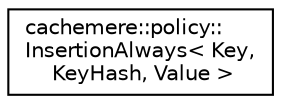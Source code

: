 digraph "Graphical Class Hierarchy"
{
 // LATEX_PDF_SIZE
  edge [fontname="Helvetica",fontsize="10",labelfontname="Helvetica",labelfontsize="10"];
  node [fontname="Helvetica",fontsize="10",shape=record];
  rankdir="LR";
  Node0 [label="cachemere::policy::\lInsertionAlways\< Key,\l KeyHash, Value \>",height=0.2,width=0.4,color="black", fillcolor="white", style="filled",URL="$classcachemere_1_1policy_1_1InsertionAlways.html",tooltip="Simplest insertion policy. Always accepts insertions."];
}
